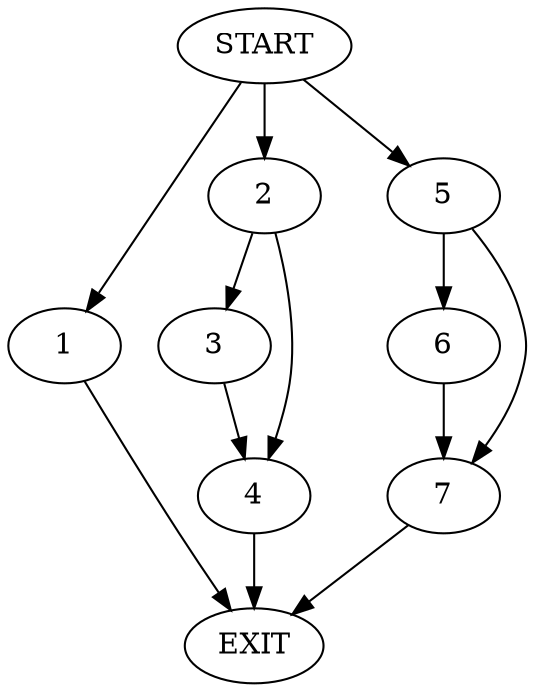 digraph {
0 [label="START"]
8 [label="EXIT"]
0 -> 1
1 -> 8
0 -> 2
2 -> 3
2 -> 4
3 -> 4
4 -> 8
0 -> 5
5 -> 6
5 -> 7
7 -> 8
6 -> 7
}

